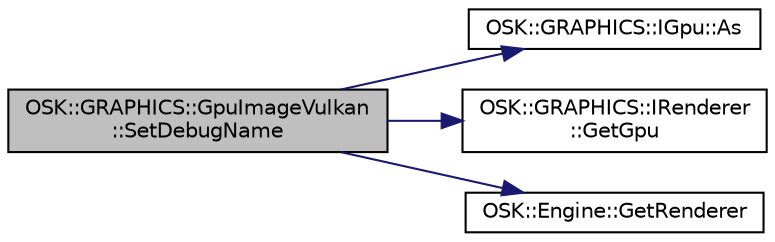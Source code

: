 digraph "OSK::GRAPHICS::GpuImageVulkan::SetDebugName"
{
 // LATEX_PDF_SIZE
  edge [fontname="Helvetica",fontsize="10",labelfontname="Helvetica",labelfontsize="10"];
  node [fontname="Helvetica",fontsize="10",shape=record];
  rankdir="LR";
  Node1 [label="OSK::GRAPHICS::GpuImageVulkan\l::SetDebugName",height=0.2,width=0.4,color="black", fillcolor="grey75", style="filled", fontcolor="black",tooltip="Establece un nombre que lo identifique. Para debug."];
  Node1 -> Node2 [color="midnightblue",fontsize="10",style="solid"];
  Node2 [label="OSK::GRAPHICS::IGpu::As",height=0.2,width=0.4,color="black", fillcolor="white", style="filled",URL="$class_o_s_k_1_1_g_r_a_p_h_i_c_s_1_1_i_gpu.html#a1b0e5d22fed49696034d38442892121c",tooltip="Castea la clase al tipo dado."];
  Node1 -> Node3 [color="midnightblue",fontsize="10",style="solid"];
  Node3 [label="OSK::GRAPHICS::IRenderer\l::GetGpu",height=0.2,width=0.4,color="black", fillcolor="white", style="filled",URL="$class_o_s_k_1_1_g_r_a_p_h_i_c_s_1_1_i_renderer.html#a8b6b1698afeb3bb07f3b91e5ddb79b2d",tooltip=" "];
  Node1 -> Node4 [color="midnightblue",fontsize="10",style="solid"];
  Node4 [label="OSK::Engine::GetRenderer",height=0.2,width=0.4,color="black", fillcolor="white", style="filled",URL="$class_o_s_k_1_1_engine.html#a019c5397d042224c134b7fd22c739d00",tooltip=" "];
}
